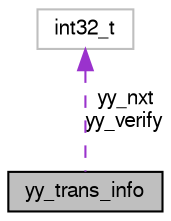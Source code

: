 digraph "yy_trans_info"
{
  bgcolor="transparent";
  edge [fontname="FreeSans",fontsize="10",labelfontname="FreeSans",labelfontsize="10"];
  node [fontname="FreeSans",fontsize="10",shape=record];
  Node1 [label="yy_trans_info",height=0.2,width=0.4,color="black", fillcolor="grey75", style="filled", fontcolor="black"];
  Node2 -> Node1 [dir="back",color="darkorchid3",fontsize="10",style="dashed",label=" yy_nxt\nyy_verify" ,fontname="FreeSans"];
  Node2 [label="int32_t",height=0.2,width=0.4,color="grey75"];
}
